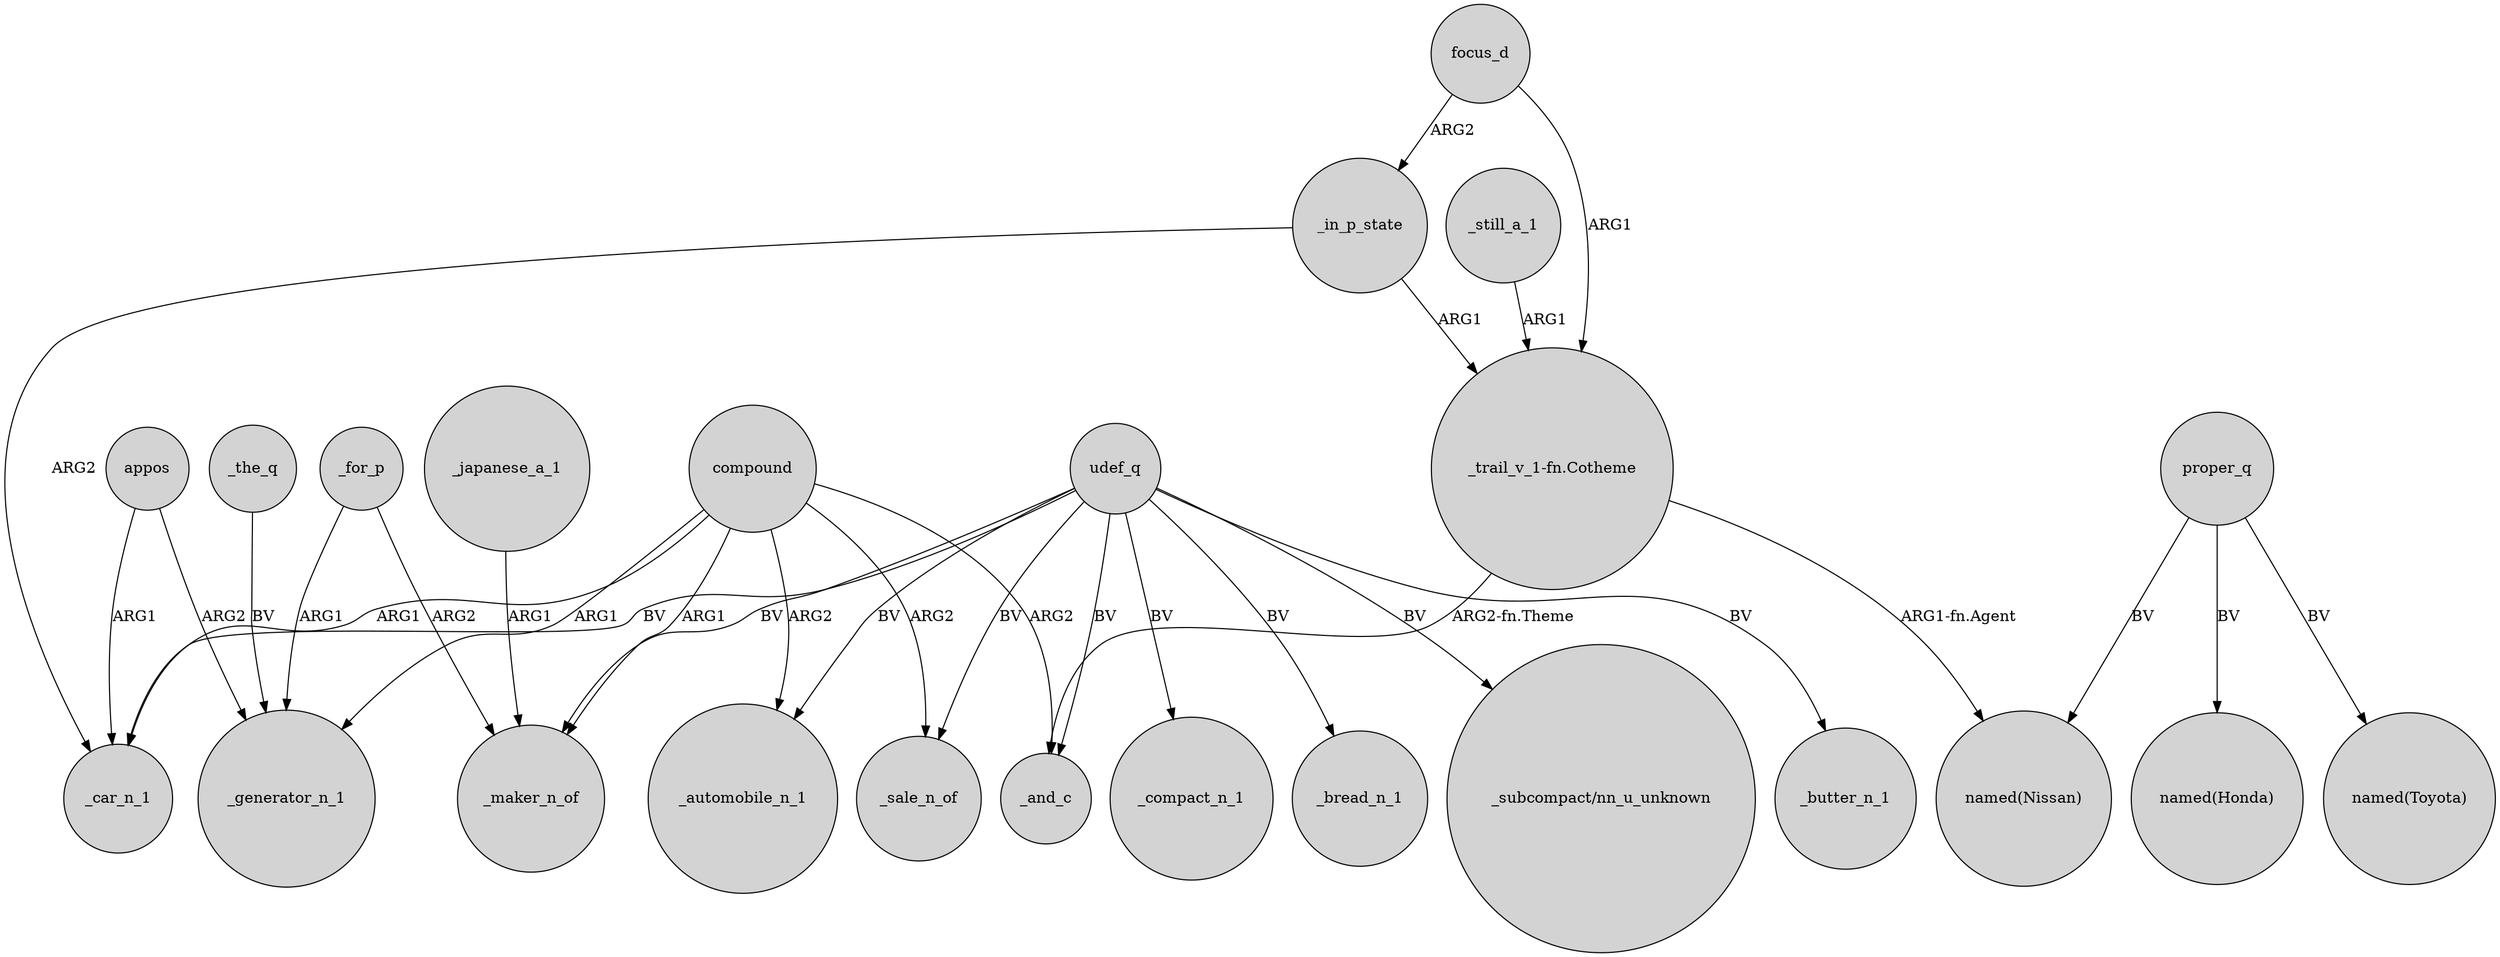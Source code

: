 digraph {
	node [shape=circle style=filled]
	_in_p_state -> _car_n_1 [label=ARG2]
	_for_p -> _maker_n_of [label=ARG2]
	focus_d -> "_trail_v_1-fn.Cotheme" [label=ARG1]
	appos -> _generator_n_1 [label=ARG2]
	udef_q -> _automobile_n_1 [label=BV]
	_still_a_1 -> "_trail_v_1-fn.Cotheme" [label=ARG1]
	focus_d -> _in_p_state [label=ARG2]
	compound -> _maker_n_of [label=ARG1]
	"_trail_v_1-fn.Cotheme" -> _and_c [label="ARG2-fn.Theme"]
	_for_p -> _generator_n_1 [label=ARG1]
	udef_q -> _compact_n_1 [label=BV]
	udef_q -> _bread_n_1 [label=BV]
	compound -> _generator_n_1 [label=ARG1]
	udef_q -> "_subcompact/nn_u_unknown" [label=BV]
	compound -> _and_c [label=ARG2]
	proper_q -> "named(Nissan)" [label=BV]
	"_trail_v_1-fn.Cotheme" -> "named(Nissan)" [label="ARG1-fn.Agent"]
	compound -> _sale_n_of [label=ARG2]
	_japanese_a_1 -> _maker_n_of [label=ARG1]
	proper_q -> "named(Toyota)" [label=BV]
	compound -> _automobile_n_1 [label=ARG2]
	udef_q -> _maker_n_of [label=BV]
	udef_q -> _sale_n_of [label=BV]
	udef_q -> _butter_n_1 [label=BV]
	compound -> _car_n_1 [label=ARG1]
	udef_q -> _car_n_1 [label=BV]
	proper_q -> "named(Honda)" [label=BV]
	udef_q -> _and_c [label=BV]
	_the_q -> _generator_n_1 [label=BV]
	appos -> _car_n_1 [label=ARG1]
	_in_p_state -> "_trail_v_1-fn.Cotheme" [label=ARG1]
}
